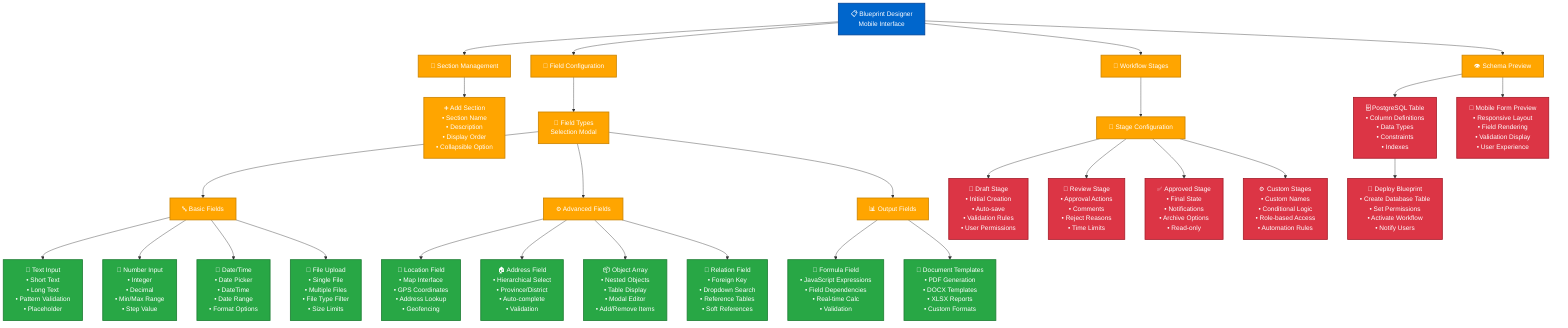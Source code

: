 graph TD
    BP[📋 Blueprint Designer<br/>Mobile Interface] --> Sections[📑 Section Management]
    BP --> Fields[🔧 Field Configuration]
    BP --> Stages[🔄 Workflow Stages]
    BP --> Preview[👁️ Schema Preview]
    
    Sections --> AddSection[➕ Add Section<br/>• Section Name<br/>• Description<br/>• Display Order<br/>• Collapsible Option]
    
    Fields --> FieldTypes[📝 Field Types<br/>Selection Modal]
    
    FieldTypes --> Basic[🔤 Basic Fields]
    FieldTypes --> Advanced[⚙️ Advanced Fields]
    FieldTypes --> Output[📊 Output Fields]
    
    Basic --> Text[📝 Text Input<br/>• Short Text<br/>• Long Text<br/>• Pattern Validation<br/>• Placeholder]
    Basic --> Number[🔢 Number Input<br/>• Integer<br/>• Decimal<br/>• Min/Max Range<br/>• Step Value]
    Basic --> Date[📅 Date/Time<br/>• Date Picker<br/>• DateTime<br/>• Date Range<br/>• Format Options]
    Basic --> File[📎 File Upload<br/>• Single File<br/>• Multiple Files<br/>• File Type Filter<br/>• Size Limits]
    
    Advanced --> Location[📍 Location Field<br/>• Map Interface<br/>• GPS Coordinates<br/>• Address Lookup<br/>• Geofencing]
    Advanced --> Address[🏠 Address Field<br/>• Hierarchical Select<br/>• Province/District<br/>• Auto-complete<br/>• Validation]
    Advanced --> Objects[📦 Object Array<br/>• Nested Objects<br/>• Table Display<br/>• Modal Editor<br/>• Add/Remove Items]
    Advanced --> Relations[🔗 Relation Field<br/>• Foreign Key<br/>• Dropdown Search<br/>• Reference Tables<br/>• Soft References]
    
    Output --> Formula[🧮 Formula Field<br/>• JavaScript Expressions<br/>• Field Dependencies<br/>• Real-time Calc<br/>• Validation]
    Output --> Templates[📄 Document Templates<br/>• PDF Generation<br/>• DOCX Templates<br/>• XLSX Reports<br/>• Custom Formats]
    
    Stages --> StageConfig[🔄 Stage Configuration]
    StageConfig --> Draft[📝 Draft Stage<br/>• Initial Creation<br/>• Auto-save<br/>• Validation Rules<br/>• User Permissions]
    StageConfig --> Review[👀 Review Stage<br/>• Approval Actions<br/>• Comments<br/>• Reject Reasons<br/>• Time Limits]
    StageConfig --> Approved[✅ Approved Stage<br/>• Final State<br/>• Notifications<br/>• Archive Options<br/>• Read-only]
    StageConfig --> Custom[⚙️ Custom Stages<br/>• Custom Names<br/>• Conditional Logic<br/>• Role-based Access<br/>• Automation Rules]
    
    Preview --> TableSchema[🗄️ PostgreSQL Table<br/>• Column Definitions<br/>• Data Types<br/>• Constraints<br/>• Indexes]
    Preview --> MobileForm[📱 Mobile Form Preview<br/>• Responsive Layout<br/>• Field Rendering<br/>• Validation Display<br/>• User Experience]
    
    TableSchema --> Deploy[🚀 Deploy Blueprint<br/>• Create Database Table<br/>• Set Permissions<br/>• Activate Workflow<br/>• Notify Users]

    classDef primary fill:#0066CC,stroke:#004499,stroke-width:2px,color:#fff
    classDef fieldType fill:#28A745,stroke:#1e7e34,stroke-width:2px,color:#fff
    classDef config fill:#FFA500,stroke:#cc8400,stroke-width:2px,color:#fff
    classDef deploy fill:#dc3545,stroke:#a71d2a,stroke-width:2px,color:#fff
    
    class BP primary
    class Text,Number,Date,File,Location,Address,Objects,Relations,Formula,Templates fieldType
    class Sections,Fields,Stages,Preview,FieldTypes,Basic,Advanced,Output,StageConfig,AddSection config
    class Draft,Review,Approved,Custom,TableSchema,MobileForm,Deploy deploy